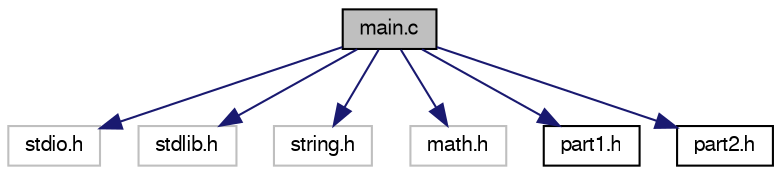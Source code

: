 digraph "main.c"
{
 // LATEX_PDF_SIZE
  edge [fontname="FreeSans",fontsize="10",labelfontname="FreeSans",labelfontsize="10"];
  node [fontname="FreeSans",fontsize="10",shape=record];
  Node1 [label="main.c",height=0.2,width=0.4,color="black", fillcolor="grey75", style="filled", fontcolor="black",tooltip="This file contains the main function, adtional features and menus of the program."];
  Node1 -> Node2 [color="midnightblue",fontsize="10",style="solid",fontname="FreeSans"];
  Node2 [label="stdio.h",height=0.2,width=0.4,color="grey75", fillcolor="white", style="filled",tooltip=" "];
  Node1 -> Node3 [color="midnightblue",fontsize="10",style="solid",fontname="FreeSans"];
  Node3 [label="stdlib.h",height=0.2,width=0.4,color="grey75", fillcolor="white", style="filled",tooltip=" "];
  Node1 -> Node4 [color="midnightblue",fontsize="10",style="solid",fontname="FreeSans"];
  Node4 [label="string.h",height=0.2,width=0.4,color="grey75", fillcolor="white", style="filled",tooltip=" "];
  Node1 -> Node5 [color="midnightblue",fontsize="10",style="solid",fontname="FreeSans"];
  Node5 [label="math.h",height=0.2,width=0.4,color="grey75", fillcolor="white", style="filled",tooltip=" "];
  Node1 -> Node6 [color="midnightblue",fontsize="10",style="solid",fontname="FreeSans"];
  Node6 [label="part1.h",height=0.2,width=0.4,color="black", fillcolor="white", style="filled",URL="$part1_8h.html",tooltip="This program asks the user 18 numbers that are stored in a vector to provide a way to calculate some ..."];
  Node1 -> Node7 [color="midnightblue",fontsize="10",style="solid",fontname="FreeSans"];
  Node7 [label="part2.h",height=0.2,width=0.4,color="black", fillcolor="white", style="filled",URL="$part2_8h.html",tooltip="This program asks the user 18 numbers that are stored in a vector to provide a way to calculate some ..."];
}
